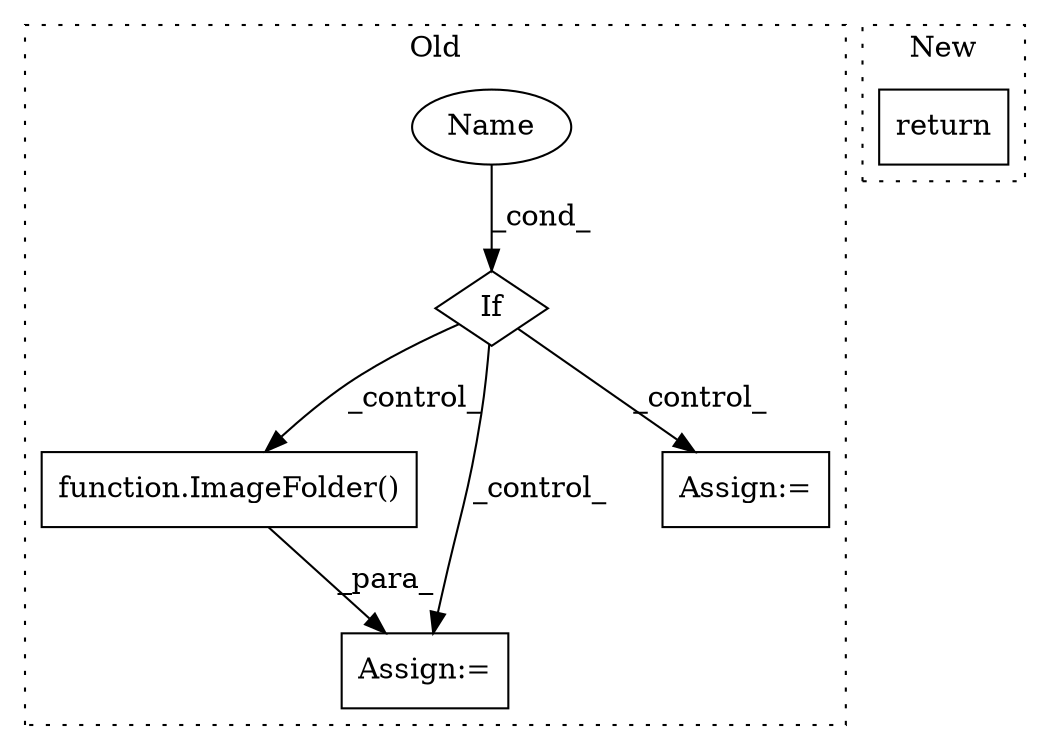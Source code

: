 digraph G {
subgraph cluster0 {
1 [label="function.ImageFolder()" a="75" s="7773,7797" l="12,20" shape="box"];
3 [label="Assign:=" a="68" s="7770" l="3" shape="box"];
4 [label="If" a="96" s="7726" l="3" shape="diamond"];
5 [label="Assign:=" a="68" s="7841" l="3" shape="box"];
6 [label="Name" a="87" s="7729" l="14" shape="ellipse"];
label = "Old";
style="dotted";
}
subgraph cluster1 {
2 [label="return" a="93" s="8551" l="7" shape="box"];
label = "New";
style="dotted";
}
1 -> 3 [label="_para_"];
4 -> 1 [label="_control_"];
4 -> 3 [label="_control_"];
4 -> 5 [label="_control_"];
6 -> 4 [label="_cond_"];
}